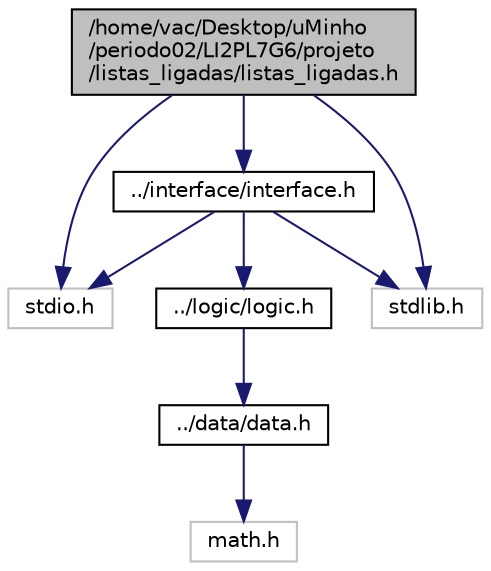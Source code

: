 digraph "/home/vac/Desktop/uMinho/periodo02/LI2PL7G6/projeto/listas_ligadas/listas_ligadas.h"
{
  edge [fontname="Helvetica",fontsize="10",labelfontname="Helvetica",labelfontsize="10"];
  node [fontname="Helvetica",fontsize="10",shape=record];
  Node0 [label="/home/vac/Desktop/uMinho\l/periodo02/LI2PL7G6/projeto\l/listas_ligadas/listas_ligadas.h",height=0.2,width=0.4,color="black", fillcolor="grey75", style="filled", fontcolor="black"];
  Node0 -> Node1 [color="midnightblue",fontsize="10",style="solid"];
  Node1 [label="stdio.h",height=0.2,width=0.4,color="grey75", fillcolor="white", style="filled"];
  Node0 -> Node2 [color="midnightblue",fontsize="10",style="solid"];
  Node2 [label="stdlib.h",height=0.2,width=0.4,color="grey75", fillcolor="white", style="filled"];
  Node0 -> Node3 [color="midnightblue",fontsize="10",style="solid"];
  Node3 [label="../interface/interface.h",height=0.2,width=0.4,color="black", fillcolor="white", style="filled",URL="$interface_8h.html"];
  Node3 -> Node1 [color="midnightblue",fontsize="10",style="solid"];
  Node3 -> Node2 [color="midnightblue",fontsize="10",style="solid"];
  Node3 -> Node4 [color="midnightblue",fontsize="10",style="solid"];
  Node4 [label="../logic/logic.h",height=0.2,width=0.4,color="black", fillcolor="white", style="filled",URL="$logic_8h.html"];
  Node4 -> Node5 [color="midnightblue",fontsize="10",style="solid"];
  Node5 [label="../data/data.h",height=0.2,width=0.4,color="black", fillcolor="white", style="filled",URL="$data_8h.html"];
  Node5 -> Node6 [color="midnightblue",fontsize="10",style="solid"];
  Node6 [label="math.h",height=0.2,width=0.4,color="grey75", fillcolor="white", style="filled"];
}

